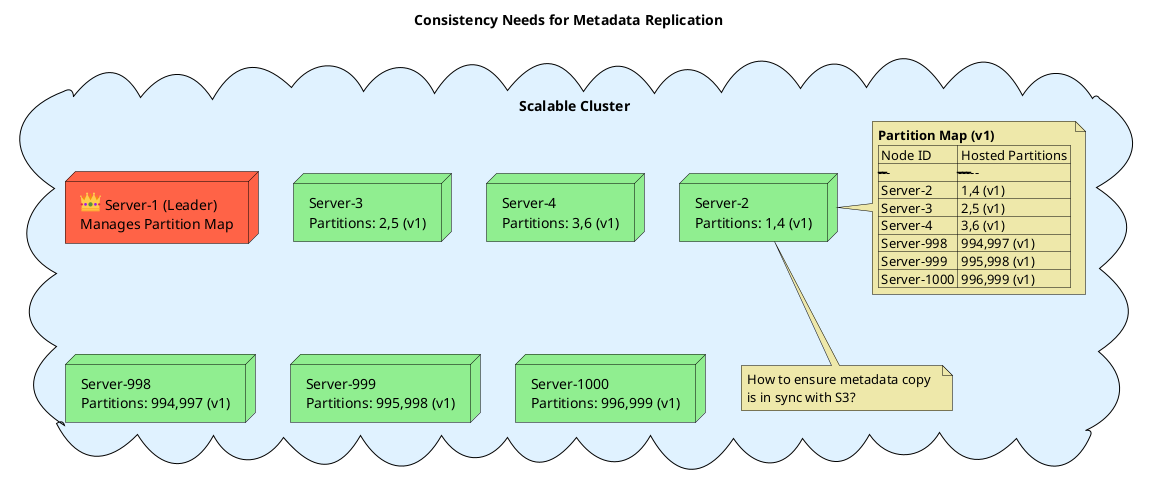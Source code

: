 @startuml
skinparam Shadowing false

skinparam cloud {
    BackgroundColor #E0F2FF
    BorderColor Black
}

skinparam node {
    BackgroundColor White
    BorderColor Black
    RoundCorner 20
}

skinparam note {
    BackgroundColor PaleGoldenRod
    BorderColor Black
}

title **Consistency Needs for Metadata Replication**

cloud "Scalable Cluster" {
    
    node "<:crown:> Server-1 (Leader)\nManages Partition Map" as S1 #Tomato

    node "Server-2\nPartitions: 1,4 (v1)" as S2 #LightGreen
    node "Server-3\nPartitions: 2,5 (v1)" as S3 #LightGreen
    node "Server-4\nPartitions: 3,6 (v1)" as S4 #LightGreen
    node "Server-998\nPartitions: 994,997 (v1)" as S998 #LightGreen
    node "Server-999\nPartitions: 995,998 (v1)" as S999 #LightGreen
    node "Server-1000\nPartitions: 996,999 (v1)" as S1000 #LightGreen

    note right of S2
        **Partition Map (v1)**  
        | Node ID   | Hosted Partitions |
        |-----------|-----------------|
        | Server-2  | 1,4 (v1)   |
        | Server-3  | 2,5 (v1)   |
        | Server-4  | 3,6 (v1)   |
        | Server-998 | 994,997 (v1) |
        | Server-999 | 995,998 (v1) |
        | Server-1000 | 996,999 (v1) |
    end note

    note bottom of S2
        How to ensure metadata copy  
        is in sync with S3?
    end note
}
@enduml
